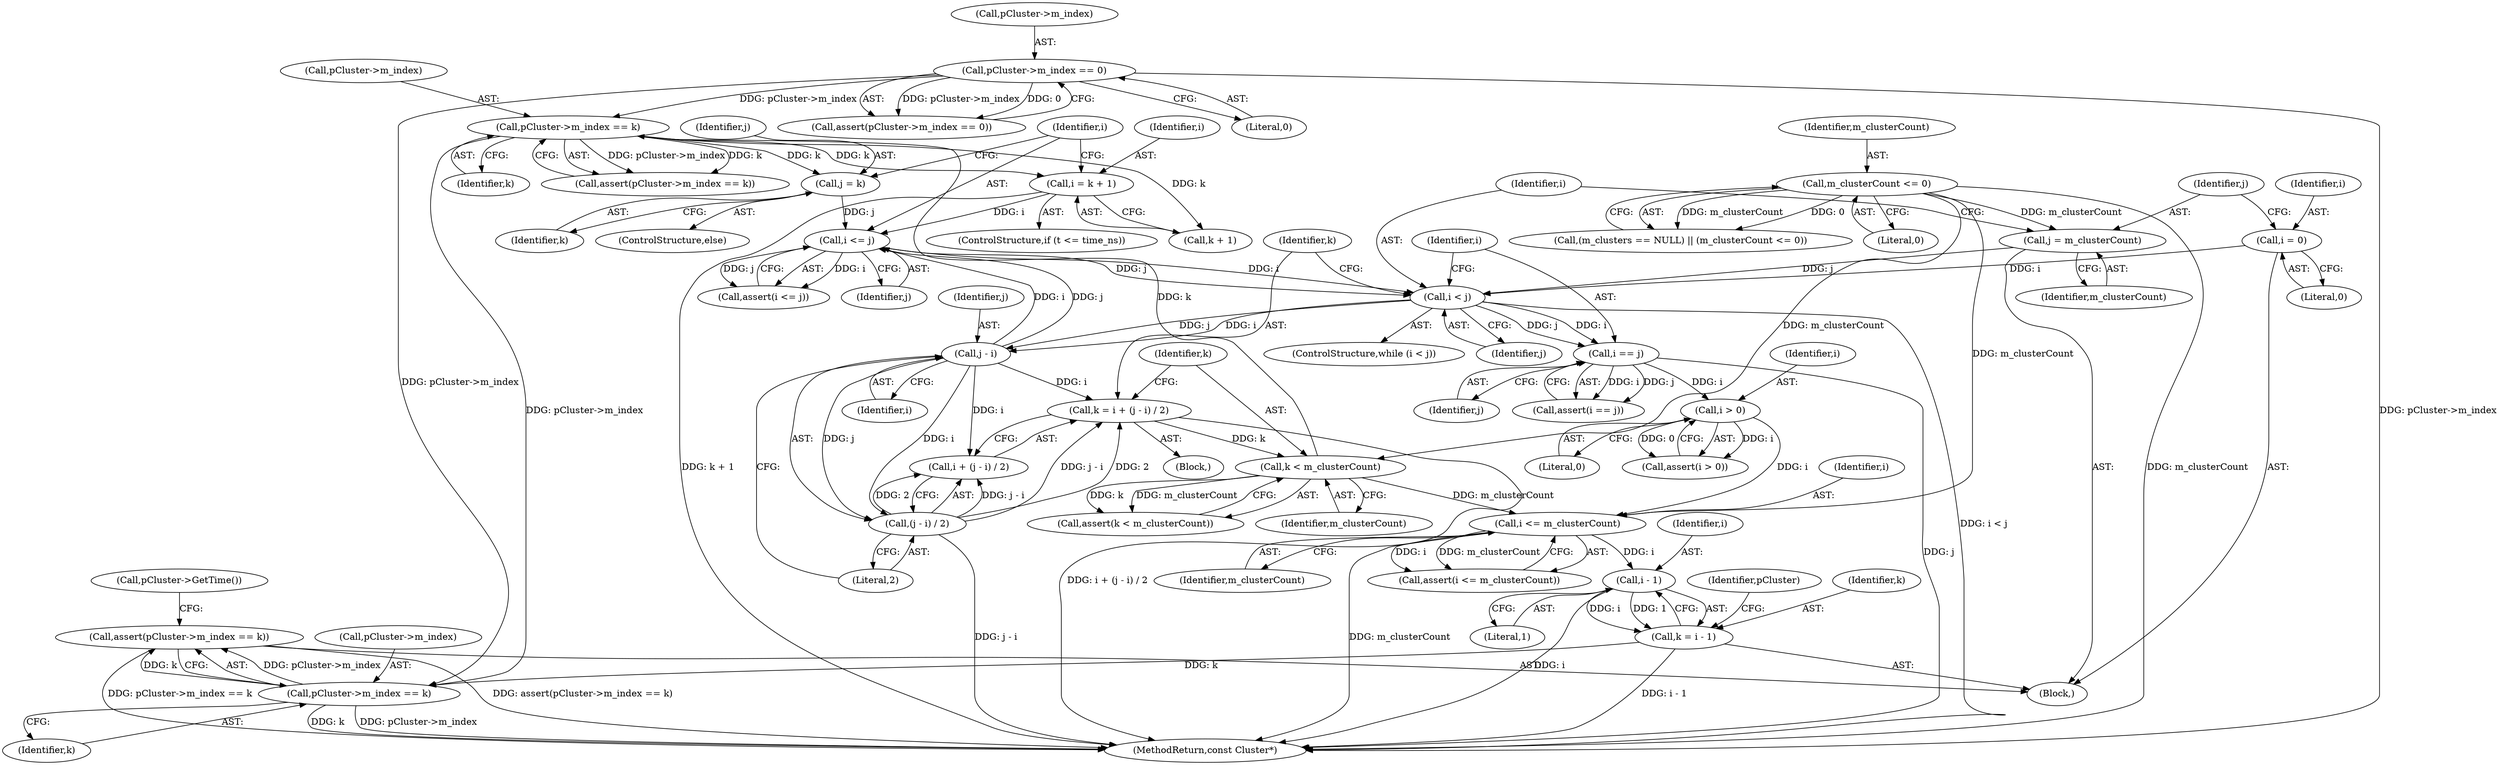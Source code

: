 digraph "1_Android_04839626ed859623901ebd3a5fd483982186b59d_41@API" {
"1000220" [label="(Call,assert(pCluster->m_index == k))"];
"1000221" [label="(Call,pCluster->m_index == k)"];
"1000169" [label="(Call,pCluster->m_index == k)"];
"1000123" [label="(Call,pCluster->m_index == 0)"];
"1000158" [label="(Call,k < m_clusterCount)"];
"1000148" [label="(Call,k = i + (j - i) / 2)"];
"1000153" [label="(Call,j - i)"];
"1000143" [label="(Call,i < j)"];
"1000192" [label="(Call,i <= j)"];
"1000182" [label="(Call,i = k + 1)"];
"1000188" [label="(Call,j = k)"];
"1000135" [label="(Call,i = 0)"];
"1000139" [label="(Call,j = m_clusterCount)"];
"1000108" [label="(Call,m_clusterCount <= 0)"];
"1000152" [label="(Call,(j - i) / 2)"];
"1000208" [label="(Call,k = i - 1)"];
"1000210" [label="(Call,i - 1)"];
"1000204" [label="(Call,i <= m_clusterCount)"];
"1000200" [label="(Call,i > 0)"];
"1000196" [label="(Call,i == j)"];
"1000182" [label="(Call,i = k + 1)"];
"1000197" [label="(Identifier,i)"];
"1000139" [label="(Call,j = m_clusterCount)"];
"1000188" [label="(Call,j = k)"];
"1000198" [label="(Identifier,j)"];
"1000196" [label="(Call,i == j)"];
"1000205" [label="(Identifier,i)"];
"1000220" [label="(Call,assert(pCluster->m_index == k))"];
"1000221" [label="(Call,pCluster->m_index == k)"];
"1000122" [label="(Call,assert(pCluster->m_index == 0))"];
"1000191" [label="(Call,assert(i <= j))"];
"1000232" [label="(MethodReturn,const Cluster*)"];
"1000143" [label="(Call,i < j)"];
"1000194" [label="(Identifier,j)"];
"1000137" [label="(Literal,0)"];
"1000212" [label="(Literal,1)"];
"1000222" [label="(Call,pCluster->m_index)"];
"1000157" [label="(Call,assert(k < m_clusterCount))"];
"1000225" [label="(Identifier,k)"];
"1000155" [label="(Identifier,i)"];
"1000104" [label="(Call,(m_clusters == NULL) || (m_clusterCount <= 0))"];
"1000204" [label="(Call,i <= m_clusterCount)"];
"1000141" [label="(Identifier,m_clusterCount)"];
"1000140" [label="(Identifier,j)"];
"1000109" [label="(Identifier,m_clusterCount)"];
"1000210" [label="(Call,i - 1)"];
"1000189" [label="(Identifier,j)"];
"1000110" [label="(Literal,0)"];
"1000184" [label="(Call,k + 1)"];
"1000190" [label="(Identifier,k)"];
"1000156" [label="(Literal,2)"];
"1000142" [label="(ControlStructure,while (i < j))"];
"1000136" [label="(Identifier,i)"];
"1000148" [label="(Call,k = i + (j - i) / 2)"];
"1000160" [label="(Identifier,m_clusterCount)"];
"1000169" [label="(Call,pCluster->m_index == k)"];
"1000108" [label="(Call,m_clusterCount <= 0)"];
"1000135" [label="(Call,i = 0)"];
"1000214" [label="(Identifier,pCluster)"];
"1000203" [label="(Call,assert(i <= m_clusterCount))"];
"1000200" [label="(Call,i > 0)"];
"1000146" [label="(Block,)"];
"1000124" [label="(Call,pCluster->m_index)"];
"1000183" [label="(Identifier,i)"];
"1000153" [label="(Call,j - i)"];
"1000178" [label="(ControlStructure,if (t <= time_ns))"];
"1000211" [label="(Identifier,i)"];
"1000159" [label="(Identifier,k)"];
"1000187" [label="(ControlStructure,else)"];
"1000127" [label="(Literal,0)"];
"1000206" [label="(Identifier,m_clusterCount)"];
"1000168" [label="(Call,assert(pCluster->m_index == k))"];
"1000102" [label="(Block,)"];
"1000228" [label="(Call,pCluster->GetTime())"];
"1000202" [label="(Literal,0)"];
"1000149" [label="(Identifier,k)"];
"1000195" [label="(Call,assert(i == j))"];
"1000154" [label="(Identifier,j)"];
"1000201" [label="(Identifier,i)"];
"1000192" [label="(Call,i <= j)"];
"1000170" [label="(Call,pCluster->m_index)"];
"1000152" [label="(Call,(j - i) / 2)"];
"1000173" [label="(Identifier,k)"];
"1000145" [label="(Identifier,j)"];
"1000209" [label="(Identifier,k)"];
"1000150" [label="(Call,i + (j - i) / 2)"];
"1000158" [label="(Call,k < m_clusterCount)"];
"1000208" [label="(Call,k = i - 1)"];
"1000199" [label="(Call,assert(i > 0))"];
"1000193" [label="(Identifier,i)"];
"1000123" [label="(Call,pCluster->m_index == 0)"];
"1000144" [label="(Identifier,i)"];
"1000220" -> "1000102"  [label="AST: "];
"1000220" -> "1000221"  [label="CFG: "];
"1000221" -> "1000220"  [label="AST: "];
"1000228" -> "1000220"  [label="CFG: "];
"1000220" -> "1000232"  [label="DDG: pCluster->m_index == k"];
"1000220" -> "1000232"  [label="DDG: assert(pCluster->m_index == k)"];
"1000221" -> "1000220"  [label="DDG: pCluster->m_index"];
"1000221" -> "1000220"  [label="DDG: k"];
"1000221" -> "1000225"  [label="CFG: "];
"1000222" -> "1000221"  [label="AST: "];
"1000225" -> "1000221"  [label="AST: "];
"1000221" -> "1000232"  [label="DDG: k"];
"1000221" -> "1000232"  [label="DDG: pCluster->m_index"];
"1000169" -> "1000221"  [label="DDG: pCluster->m_index"];
"1000123" -> "1000221"  [label="DDG: pCluster->m_index"];
"1000208" -> "1000221"  [label="DDG: k"];
"1000169" -> "1000168"  [label="AST: "];
"1000169" -> "1000173"  [label="CFG: "];
"1000170" -> "1000169"  [label="AST: "];
"1000173" -> "1000169"  [label="AST: "];
"1000168" -> "1000169"  [label="CFG: "];
"1000169" -> "1000168"  [label="DDG: pCluster->m_index"];
"1000169" -> "1000168"  [label="DDG: k"];
"1000123" -> "1000169"  [label="DDG: pCluster->m_index"];
"1000158" -> "1000169"  [label="DDG: k"];
"1000169" -> "1000182"  [label="DDG: k"];
"1000169" -> "1000184"  [label="DDG: k"];
"1000169" -> "1000188"  [label="DDG: k"];
"1000123" -> "1000122"  [label="AST: "];
"1000123" -> "1000127"  [label="CFG: "];
"1000124" -> "1000123"  [label="AST: "];
"1000127" -> "1000123"  [label="AST: "];
"1000122" -> "1000123"  [label="CFG: "];
"1000123" -> "1000232"  [label="DDG: pCluster->m_index"];
"1000123" -> "1000122"  [label="DDG: pCluster->m_index"];
"1000123" -> "1000122"  [label="DDG: 0"];
"1000158" -> "1000157"  [label="AST: "];
"1000158" -> "1000160"  [label="CFG: "];
"1000159" -> "1000158"  [label="AST: "];
"1000160" -> "1000158"  [label="AST: "];
"1000157" -> "1000158"  [label="CFG: "];
"1000158" -> "1000157"  [label="DDG: k"];
"1000158" -> "1000157"  [label="DDG: m_clusterCount"];
"1000148" -> "1000158"  [label="DDG: k"];
"1000108" -> "1000158"  [label="DDG: m_clusterCount"];
"1000158" -> "1000204"  [label="DDG: m_clusterCount"];
"1000148" -> "1000146"  [label="AST: "];
"1000148" -> "1000150"  [label="CFG: "];
"1000149" -> "1000148"  [label="AST: "];
"1000150" -> "1000148"  [label="AST: "];
"1000159" -> "1000148"  [label="CFG: "];
"1000148" -> "1000232"  [label="DDG: i + (j - i) / 2"];
"1000153" -> "1000148"  [label="DDG: i"];
"1000152" -> "1000148"  [label="DDG: j - i"];
"1000152" -> "1000148"  [label="DDG: 2"];
"1000153" -> "1000152"  [label="AST: "];
"1000153" -> "1000155"  [label="CFG: "];
"1000154" -> "1000153"  [label="AST: "];
"1000155" -> "1000153"  [label="AST: "];
"1000156" -> "1000153"  [label="CFG: "];
"1000153" -> "1000150"  [label="DDG: i"];
"1000153" -> "1000152"  [label="DDG: j"];
"1000153" -> "1000152"  [label="DDG: i"];
"1000143" -> "1000153"  [label="DDG: j"];
"1000143" -> "1000153"  [label="DDG: i"];
"1000153" -> "1000192"  [label="DDG: i"];
"1000153" -> "1000192"  [label="DDG: j"];
"1000143" -> "1000142"  [label="AST: "];
"1000143" -> "1000145"  [label="CFG: "];
"1000144" -> "1000143"  [label="AST: "];
"1000145" -> "1000143"  [label="AST: "];
"1000149" -> "1000143"  [label="CFG: "];
"1000197" -> "1000143"  [label="CFG: "];
"1000143" -> "1000232"  [label="DDG: i < j"];
"1000192" -> "1000143"  [label="DDG: i"];
"1000192" -> "1000143"  [label="DDG: j"];
"1000135" -> "1000143"  [label="DDG: i"];
"1000139" -> "1000143"  [label="DDG: j"];
"1000143" -> "1000196"  [label="DDG: i"];
"1000143" -> "1000196"  [label="DDG: j"];
"1000192" -> "1000191"  [label="AST: "];
"1000192" -> "1000194"  [label="CFG: "];
"1000193" -> "1000192"  [label="AST: "];
"1000194" -> "1000192"  [label="AST: "];
"1000191" -> "1000192"  [label="CFG: "];
"1000192" -> "1000191"  [label="DDG: i"];
"1000192" -> "1000191"  [label="DDG: j"];
"1000182" -> "1000192"  [label="DDG: i"];
"1000188" -> "1000192"  [label="DDG: j"];
"1000182" -> "1000178"  [label="AST: "];
"1000182" -> "1000184"  [label="CFG: "];
"1000183" -> "1000182"  [label="AST: "];
"1000184" -> "1000182"  [label="AST: "];
"1000193" -> "1000182"  [label="CFG: "];
"1000182" -> "1000232"  [label="DDG: k + 1"];
"1000188" -> "1000187"  [label="AST: "];
"1000188" -> "1000190"  [label="CFG: "];
"1000189" -> "1000188"  [label="AST: "];
"1000190" -> "1000188"  [label="AST: "];
"1000193" -> "1000188"  [label="CFG: "];
"1000135" -> "1000102"  [label="AST: "];
"1000135" -> "1000137"  [label="CFG: "];
"1000136" -> "1000135"  [label="AST: "];
"1000137" -> "1000135"  [label="AST: "];
"1000140" -> "1000135"  [label="CFG: "];
"1000139" -> "1000102"  [label="AST: "];
"1000139" -> "1000141"  [label="CFG: "];
"1000140" -> "1000139"  [label="AST: "];
"1000141" -> "1000139"  [label="AST: "];
"1000144" -> "1000139"  [label="CFG: "];
"1000108" -> "1000139"  [label="DDG: m_clusterCount"];
"1000108" -> "1000104"  [label="AST: "];
"1000108" -> "1000110"  [label="CFG: "];
"1000109" -> "1000108"  [label="AST: "];
"1000110" -> "1000108"  [label="AST: "];
"1000104" -> "1000108"  [label="CFG: "];
"1000108" -> "1000232"  [label="DDG: m_clusterCount"];
"1000108" -> "1000104"  [label="DDG: m_clusterCount"];
"1000108" -> "1000104"  [label="DDG: 0"];
"1000108" -> "1000204"  [label="DDG: m_clusterCount"];
"1000152" -> "1000150"  [label="AST: "];
"1000152" -> "1000156"  [label="CFG: "];
"1000156" -> "1000152"  [label="AST: "];
"1000150" -> "1000152"  [label="CFG: "];
"1000152" -> "1000232"  [label="DDG: j - i"];
"1000152" -> "1000150"  [label="DDG: j - i"];
"1000152" -> "1000150"  [label="DDG: 2"];
"1000208" -> "1000102"  [label="AST: "];
"1000208" -> "1000210"  [label="CFG: "];
"1000209" -> "1000208"  [label="AST: "];
"1000210" -> "1000208"  [label="AST: "];
"1000214" -> "1000208"  [label="CFG: "];
"1000208" -> "1000232"  [label="DDG: i - 1"];
"1000210" -> "1000208"  [label="DDG: i"];
"1000210" -> "1000208"  [label="DDG: 1"];
"1000210" -> "1000212"  [label="CFG: "];
"1000211" -> "1000210"  [label="AST: "];
"1000212" -> "1000210"  [label="AST: "];
"1000210" -> "1000232"  [label="DDG: i"];
"1000204" -> "1000210"  [label="DDG: i"];
"1000204" -> "1000203"  [label="AST: "];
"1000204" -> "1000206"  [label="CFG: "];
"1000205" -> "1000204"  [label="AST: "];
"1000206" -> "1000204"  [label="AST: "];
"1000203" -> "1000204"  [label="CFG: "];
"1000204" -> "1000232"  [label="DDG: m_clusterCount"];
"1000204" -> "1000203"  [label="DDG: i"];
"1000204" -> "1000203"  [label="DDG: m_clusterCount"];
"1000200" -> "1000204"  [label="DDG: i"];
"1000200" -> "1000199"  [label="AST: "];
"1000200" -> "1000202"  [label="CFG: "];
"1000201" -> "1000200"  [label="AST: "];
"1000202" -> "1000200"  [label="AST: "];
"1000199" -> "1000200"  [label="CFG: "];
"1000200" -> "1000199"  [label="DDG: i"];
"1000200" -> "1000199"  [label="DDG: 0"];
"1000196" -> "1000200"  [label="DDG: i"];
"1000196" -> "1000195"  [label="AST: "];
"1000196" -> "1000198"  [label="CFG: "];
"1000197" -> "1000196"  [label="AST: "];
"1000198" -> "1000196"  [label="AST: "];
"1000195" -> "1000196"  [label="CFG: "];
"1000196" -> "1000232"  [label="DDG: j"];
"1000196" -> "1000195"  [label="DDG: i"];
"1000196" -> "1000195"  [label="DDG: j"];
}
